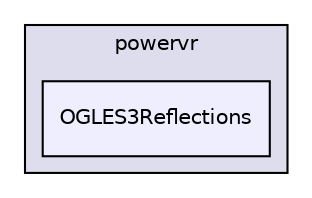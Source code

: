 digraph "PVR/SDK_3.4/Examples/Intermediate/Reflections/OGLES3/Build/Android/src/com/powervr/OGLES3Reflections" {
  compound=true
  node [ fontsize="10", fontname="Helvetica"];
  edge [ labelfontsize="10", labelfontname="Helvetica"];
  subgraph clusterdir_9b30258c1166d34d10e2cc78ee80cfdb {
    graph [ bgcolor="#ddddee", pencolor="black", label="powervr" fontname="Helvetica", fontsize="10", URL="dir_9b30258c1166d34d10e2cc78ee80cfdb.html"]
  dir_ce7eb065418fa5e30b2b1eb3d3a582bb [shape=box, label="OGLES3Reflections", style="filled", fillcolor="#eeeeff", pencolor="black", URL="dir_ce7eb065418fa5e30b2b1eb3d3a582bb.html"];
  }
}

